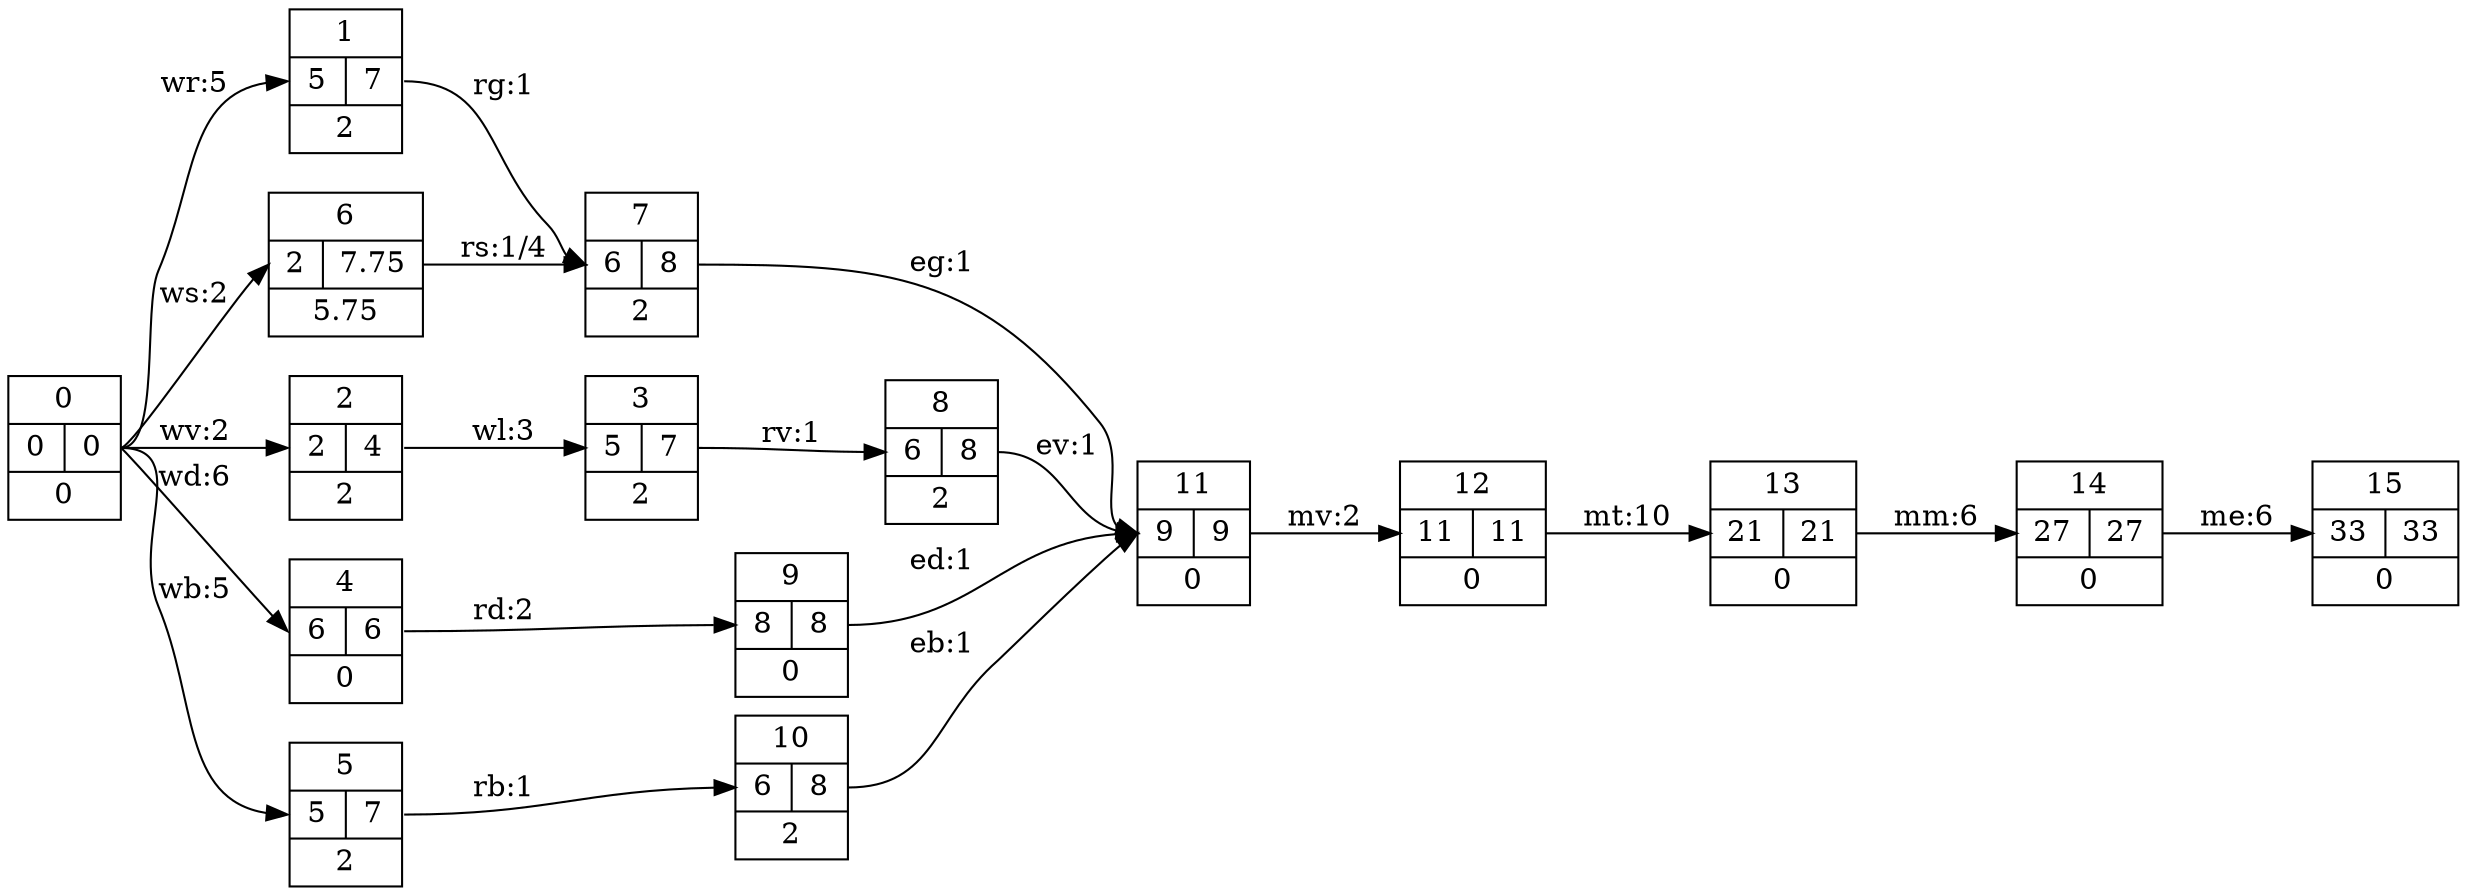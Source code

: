 digraph {
	rankdir=LR;
	node [ shape=record ];
	beginning [ label = "0|{0|<p2>0}|0"; ];
	rhythm [ label = "1|{<p1>5|<p2>7}|2"; ];
	solo [ label = "6|{<p1>2|<p2>7.75}|5.75"; ];
	vox [ label = "2|{<p1>2|<p2>4}|2"; ];
	lyrics [ label = "3|{<p1>5|<p2>7}|2"; ];
	drums [ label = "4|{<p1>6|<p2>6}|0"; ];
	bass [ label = "5|{<p1>5|<p2>7}|2"; ];

	beginning:p2 -> rhythm:p1 [ label="wr:5" ];
	beginning:p2 -> vox:p1 [ label="wv:2" ];
	// beginning:p2 -> lyrics:p1 [ label="wl:3" ];
	beginning:p2 -> drums:p1 [ label="wd:6" ];
	beginning:p2 -> bass:p1 [ label="wb:5" ];
	beginning:p2 -> solo:p1 [ label="ws:2" ];

	guitar_rec [ label = "7|{<p1>6|<p2>8}|2"; ];
	vox_rec [ label = "8|{<p1>6|<p2>8}|2"; ];
	drums_rec [ label = "9|{<p1>8|<p2>8}|0"; ];
	bass_rec [ label = "10|{<p1>6|<p2>8}|2"; ];

	rhythm:p2 -> guitar_rec:p1 [ label="rg:1" ];
	solo:p2 -> guitar_rec:p1 [ label="rs:1/4" ];
	// solo:p2 -> solo_rec:p1 [ label="<++>" ];
// може послідовно зробить
	vox:p2 -> lyrics:p1 [ label="wl:3" ];
	lyrics:p2 -> vox_rec:p1 [ label="rv:1" ];
	drums:p2 -> drums_rec:p1 [ label="rd:2" ];
	bass:p2 -> bass_rec:p1 [ label="rb:1" ];

	guitar_rec:p2 -> mixing:p1 [ label="eg:1" ];
	// solo:p2 -> solo_rec:p1 [ label="<++>" ];
// може послідовно зробить
	vox_rec:p2 -> mixing:p1 [ label="ev:1" ];
	// lyrics_rec:p2 -> mixing:p1 [ label="<++>" ];
	drums_rec:p2 -> mixing:p1 [ label="ed:1" ];
	bass_rec:p2 -> mixing:p1 [ label="eb:1" ];

// | mv  | вирівняти гучність інструментів  | 2               |
// | mt  | гуртом переслухати та обговорити | 10              |
// | mm  | підкреслити  особливості пісні   | 6               |
// | me  | здійснити мастеринг              | 6               |
	mixing [ label = "11|{<p1>9|<p2>9}|0"; ];
	normvol [ label = "12|{<p1>11|<p2>11}|0"; ];
	fresh [ label = "13|{<p1>21|<p2>21}|0"; ];
	pretty [ label = "14|{<p1>27|<p2>27}|0"; ];
	final [ label = "15|{<p1>33|<p2>33}|0"; ];
	mixing:p2 -> normvol:p1 [ label="mv:2" ];
	normvol:p2 -> fresh:p1 [ label="mt:10" ];
	fresh:p2 -> pretty:p1 [ label="mm:6" ];
	pretty:p2 -> final:p1 [ label="me:6" ];
}
// R_j = T_j?
// пізній строк = наступний пізній - тривалість роботи
